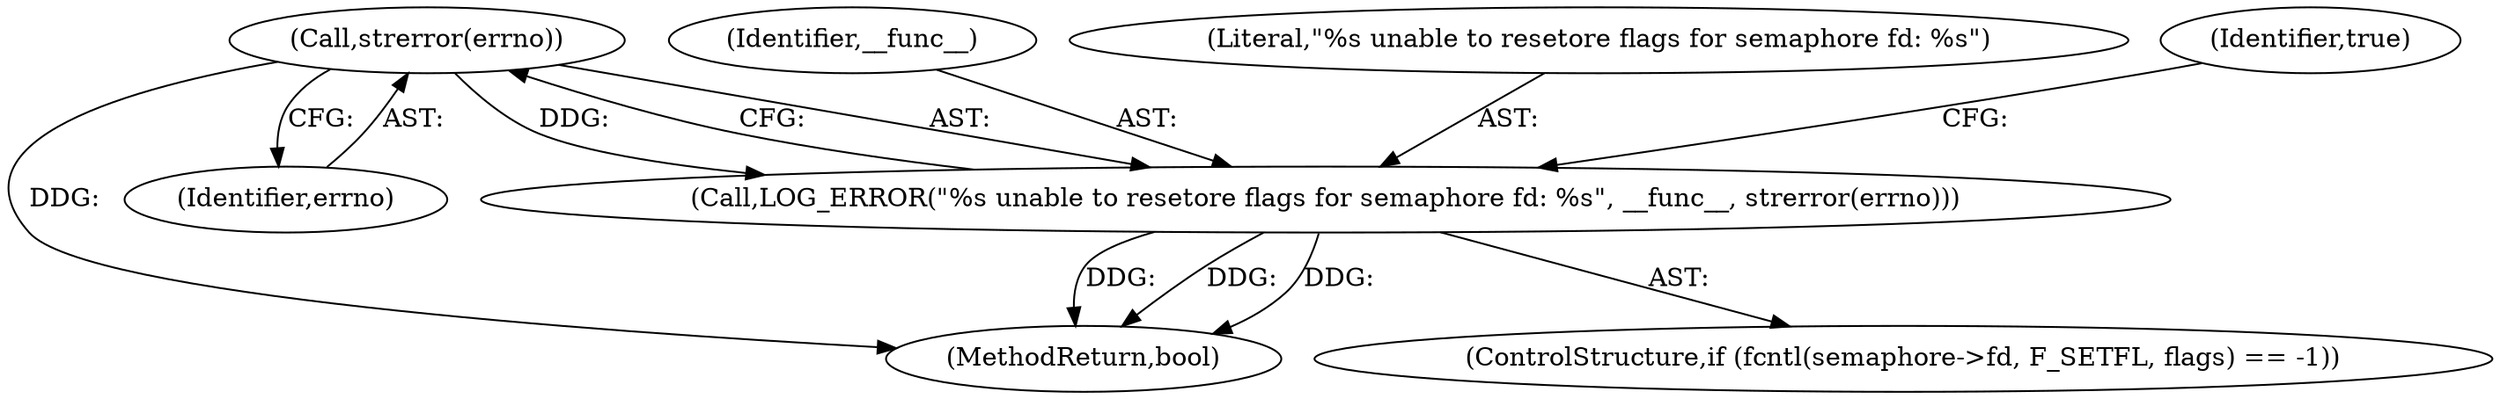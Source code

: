 digraph "0_Android_472271b153c5dc53c28beac55480a8d8434b2d5c_60@API" {
"1000180" [label="(Call,strerror(errno))"];
"1000177" [label="(Call,LOG_ERROR(\"%s unable to resetore flags for semaphore fd: %s\", __func__, strerror(errno)))"];
"1000177" [label="(Call,LOG_ERROR(\"%s unable to resetore flags for semaphore fd: %s\", __func__, strerror(errno)))"];
"1000179" [label="(Identifier,__func__)"];
"1000178" [label="(Literal,\"%s unable to resetore flags for semaphore fd: %s\")"];
"1000167" [label="(ControlStructure,if (fcntl(semaphore->fd, F_SETFL, flags) == -1))"];
"1000181" [label="(Identifier,errno)"];
"1000180" [label="(Call,strerror(errno))"];
"1000183" [label="(Identifier,true)"];
"1000184" [label="(MethodReturn,bool)"];
"1000180" -> "1000177"  [label="AST: "];
"1000180" -> "1000181"  [label="CFG: "];
"1000181" -> "1000180"  [label="AST: "];
"1000177" -> "1000180"  [label="CFG: "];
"1000180" -> "1000184"  [label="DDG: "];
"1000180" -> "1000177"  [label="DDG: "];
"1000177" -> "1000167"  [label="AST: "];
"1000178" -> "1000177"  [label="AST: "];
"1000179" -> "1000177"  [label="AST: "];
"1000183" -> "1000177"  [label="CFG: "];
"1000177" -> "1000184"  [label="DDG: "];
"1000177" -> "1000184"  [label="DDG: "];
"1000177" -> "1000184"  [label="DDG: "];
}
